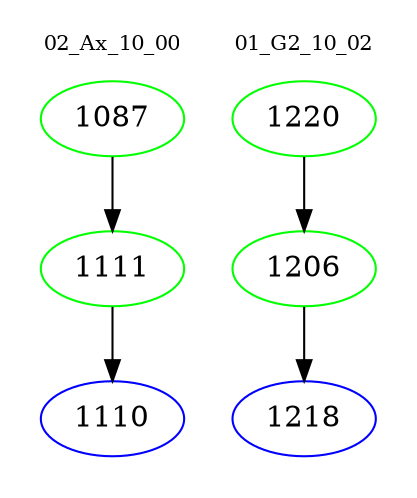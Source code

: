 digraph{
subgraph cluster_0 {
color = white
label = "02_Ax_10_00";
fontsize=10;
T0_1087 [label="1087", color="green"]
T0_1087 -> T0_1111 [color="black"]
T0_1111 [label="1111", color="green"]
T0_1111 -> T0_1110 [color="black"]
T0_1110 [label="1110", color="blue"]
}
subgraph cluster_1 {
color = white
label = "01_G2_10_02";
fontsize=10;
T1_1220 [label="1220", color="green"]
T1_1220 -> T1_1206 [color="black"]
T1_1206 [label="1206", color="green"]
T1_1206 -> T1_1218 [color="black"]
T1_1218 [label="1218", color="blue"]
}
}
